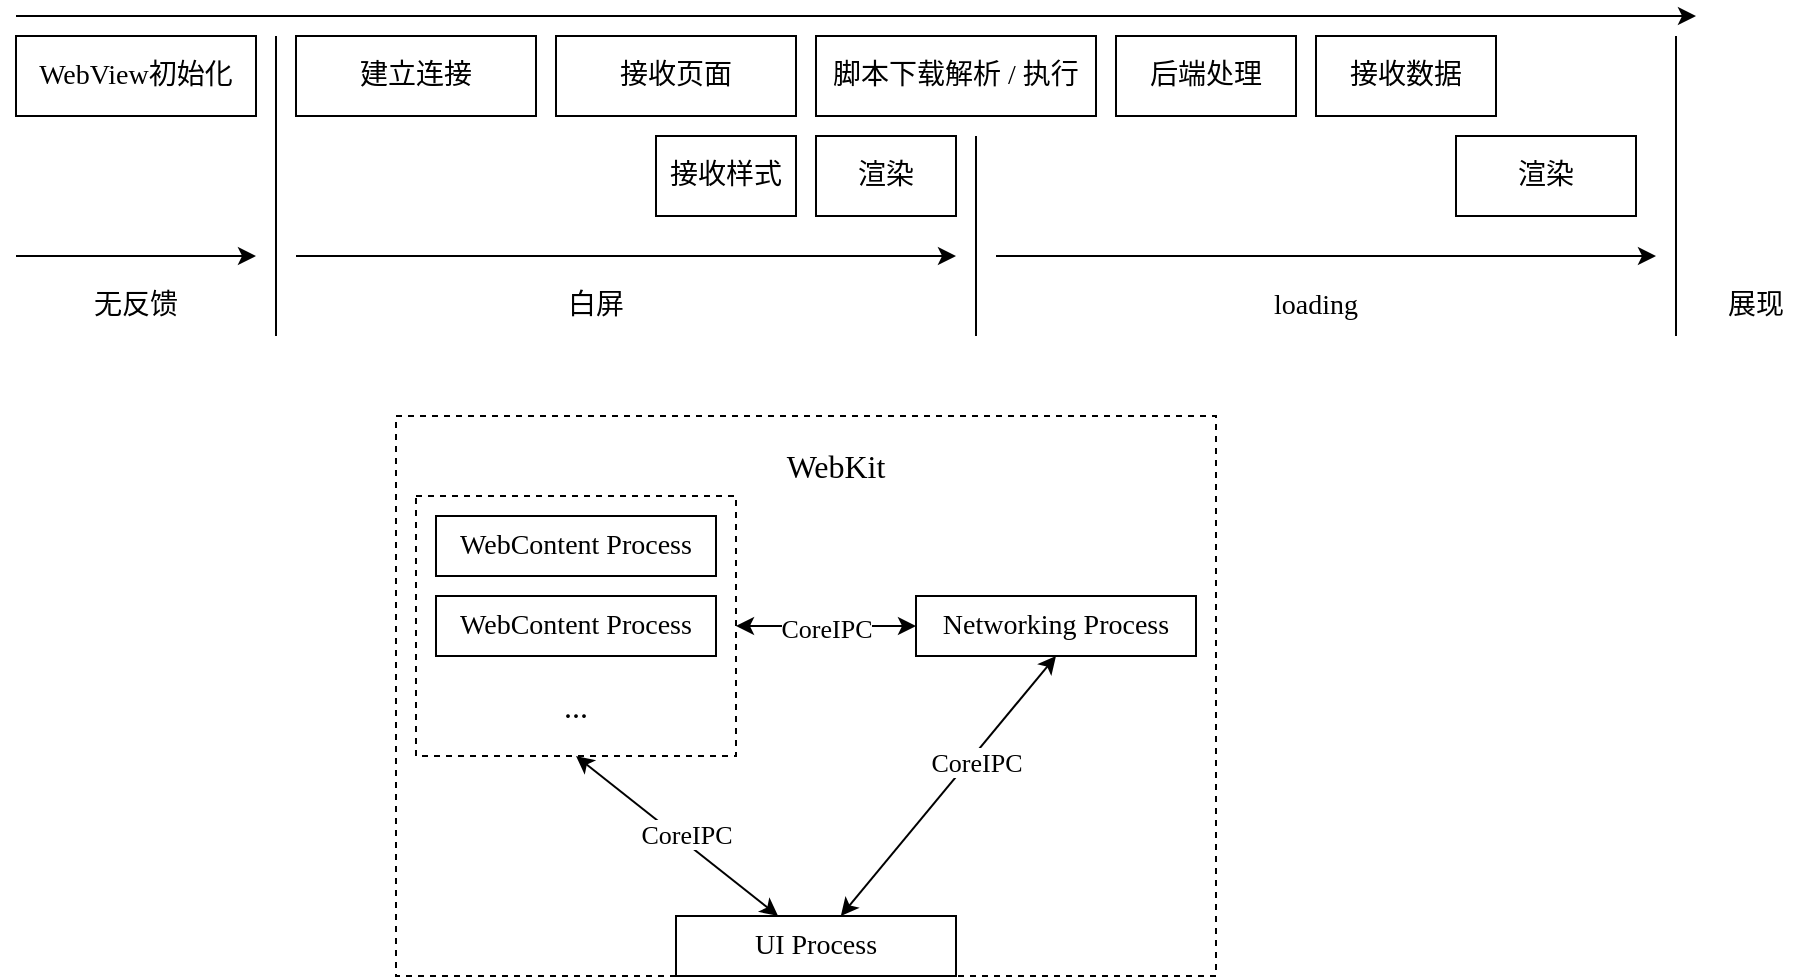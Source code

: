 <mxfile version="20.8.3" type="github">
  <diagram id="prtHgNgQTEPvFCAcTncT" name="Page-1">
    <mxGraphModel dx="707" dy="385" grid="1" gridSize="10" guides="1" tooltips="1" connect="1" arrows="1" fold="1" page="0" pageScale="1" pageWidth="827" pageHeight="1169" math="0" shadow="0">
      <root>
        <mxCell id="0" />
        <mxCell id="1" parent="0" />
        <mxCell id="BCb-Wsckc3-ovvhmENYA-1" value="" style="endArrow=classic;html=1;rounded=0;" parent="1" edge="1">
          <mxGeometry width="50" height="50" relative="1" as="geometry">
            <mxPoint x="80" y="320" as="sourcePoint" />
            <mxPoint x="920" y="320" as="targetPoint" />
          </mxGeometry>
        </mxCell>
        <mxCell id="BCb-Wsckc3-ovvhmENYA-2" value="WebView初始化" style="rounded=0;whiteSpace=wrap;html=1;fontSize=14;fontFamily=Times New Roman;" parent="1" vertex="1">
          <mxGeometry x="80" y="330" width="120" height="40" as="geometry" />
        </mxCell>
        <mxCell id="BCb-Wsckc3-ovvhmENYA-3" value="建立连接" style="rounded=0;whiteSpace=wrap;html=1;fontSize=14;fontFamily=Times New Roman;" parent="1" vertex="1">
          <mxGeometry x="220" y="330" width="120" height="40" as="geometry" />
        </mxCell>
        <mxCell id="BCb-Wsckc3-ovvhmENYA-4" value="" style="endArrow=none;html=1;rounded=0;fontFamily=Times New Roman;fontSize=14;" parent="1" edge="1">
          <mxGeometry width="50" height="50" relative="1" as="geometry">
            <mxPoint x="210" y="480" as="sourcePoint" />
            <mxPoint x="210" y="330" as="targetPoint" />
          </mxGeometry>
        </mxCell>
        <mxCell id="BCb-Wsckc3-ovvhmENYA-5" value="" style="endArrow=classic;html=1;rounded=0;fontFamily=Times New Roman;fontSize=14;" parent="1" edge="1">
          <mxGeometry width="50" height="50" relative="1" as="geometry">
            <mxPoint x="80" y="440" as="sourcePoint" />
            <mxPoint x="200" y="440" as="targetPoint" />
          </mxGeometry>
        </mxCell>
        <mxCell id="BCb-Wsckc3-ovvhmENYA-6" value="无反馈" style="text;html=1;strokeColor=none;fillColor=none;align=center;verticalAlign=middle;whiteSpace=wrap;rounded=0;fontFamily=Times New Roman;fontSize=14;" parent="1" vertex="1">
          <mxGeometry x="110" y="450" width="60" height="30" as="geometry" />
        </mxCell>
        <mxCell id="6hZXc3N0psQglXJOi1we-1" value="接收页面" style="rounded=0;whiteSpace=wrap;html=1;fontSize=14;fontFamily=Times New Roman;" vertex="1" parent="1">
          <mxGeometry x="350" y="330" width="120" height="40" as="geometry" />
        </mxCell>
        <mxCell id="6hZXc3N0psQglXJOi1we-2" value="接收样式" style="rounded=0;whiteSpace=wrap;html=1;fontSize=14;fontFamily=Times New Roman;" vertex="1" parent="1">
          <mxGeometry x="400" y="380" width="70" height="40" as="geometry" />
        </mxCell>
        <mxCell id="6hZXc3N0psQglXJOi1we-3" value="渲染" style="rounded=0;whiteSpace=wrap;html=1;fontSize=14;fontFamily=Times New Roman;" vertex="1" parent="1">
          <mxGeometry x="480" y="380" width="70" height="40" as="geometry" />
        </mxCell>
        <mxCell id="6hZXc3N0psQglXJOi1we-4" value="" style="endArrow=none;html=1;rounded=0;fontFamily=Times New Roman;fontSize=14;" edge="1" parent="1">
          <mxGeometry width="50" height="50" relative="1" as="geometry">
            <mxPoint x="560" y="480" as="sourcePoint" />
            <mxPoint x="560" y="380" as="targetPoint" />
          </mxGeometry>
        </mxCell>
        <mxCell id="6hZXc3N0psQglXJOi1we-5" value="" style="endArrow=classic;html=1;rounded=0;fontFamily=Times New Roman;fontSize=14;" edge="1" parent="1">
          <mxGeometry width="50" height="50" relative="1" as="geometry">
            <mxPoint x="220" y="440" as="sourcePoint" />
            <mxPoint x="550" y="440" as="targetPoint" />
          </mxGeometry>
        </mxCell>
        <mxCell id="6hZXc3N0psQglXJOi1we-6" value="白屏" style="text;html=1;strokeColor=none;fillColor=none;align=center;verticalAlign=middle;whiteSpace=wrap;rounded=0;fontFamily=Times New Roman;fontSize=14;" vertex="1" parent="1">
          <mxGeometry x="340" y="450" width="60" height="30" as="geometry" />
        </mxCell>
        <mxCell id="6hZXc3N0psQglXJOi1we-8" value="脚本下载解析 / 执行" style="rounded=0;whiteSpace=wrap;html=1;fontSize=14;fontFamily=Times New Roman;" vertex="1" parent="1">
          <mxGeometry x="480" y="330" width="140" height="40" as="geometry" />
        </mxCell>
        <mxCell id="6hZXc3N0psQglXJOi1we-9" value="后端处理" style="rounded=0;whiteSpace=wrap;html=1;fontSize=14;fontFamily=Times New Roman;" vertex="1" parent="1">
          <mxGeometry x="630" y="330" width="90" height="40" as="geometry" />
        </mxCell>
        <mxCell id="6hZXc3N0psQglXJOi1we-10" value="接收数据" style="rounded=0;whiteSpace=wrap;html=1;fontSize=14;fontFamily=Times New Roman;" vertex="1" parent="1">
          <mxGeometry x="730" y="330" width="90" height="40" as="geometry" />
        </mxCell>
        <mxCell id="6hZXc3N0psQglXJOi1we-11" value="渲染" style="rounded=0;whiteSpace=wrap;html=1;fontSize=14;fontFamily=Times New Roman;" vertex="1" parent="1">
          <mxGeometry x="800" y="380" width="90" height="40" as="geometry" />
        </mxCell>
        <mxCell id="6hZXc3N0psQglXJOi1we-12" value="" style="endArrow=classic;html=1;rounded=0;fontFamily=Times New Roman;fontSize=14;" edge="1" parent="1">
          <mxGeometry width="50" height="50" relative="1" as="geometry">
            <mxPoint x="570" y="440" as="sourcePoint" />
            <mxPoint x="900" y="440" as="targetPoint" />
          </mxGeometry>
        </mxCell>
        <mxCell id="6hZXc3N0psQglXJOi1we-13" value="loading" style="text;html=1;strokeColor=none;fillColor=none;align=center;verticalAlign=middle;whiteSpace=wrap;rounded=0;fontFamily=Times New Roman;fontSize=14;" vertex="1" parent="1">
          <mxGeometry x="700" y="450" width="60" height="30" as="geometry" />
        </mxCell>
        <mxCell id="6hZXc3N0psQglXJOi1we-14" value="" style="endArrow=none;html=1;rounded=0;fontFamily=Times New Roman;fontSize=14;" edge="1" parent="1">
          <mxGeometry width="50" height="50" relative="1" as="geometry">
            <mxPoint x="910" y="480" as="sourcePoint" />
            <mxPoint x="910" y="330" as="targetPoint" />
            <Array as="points" />
          </mxGeometry>
        </mxCell>
        <mxCell id="6hZXc3N0psQglXJOi1we-15" value="展现" style="text;html=1;strokeColor=none;fillColor=none;align=center;verticalAlign=middle;whiteSpace=wrap;rounded=0;fontFamily=Times New Roman;fontSize=14;" vertex="1" parent="1">
          <mxGeometry x="920" y="450" width="60" height="30" as="geometry" />
        </mxCell>
        <mxCell id="6hZXc3N0psQglXJOi1we-16" value="" style="rounded=0;whiteSpace=wrap;html=1;labelBorderColor=none;dashed=1;" vertex="1" parent="1">
          <mxGeometry x="270" y="520" width="410" height="280" as="geometry" />
        </mxCell>
        <mxCell id="6hZXc3N0psQglXJOi1we-18" value="WebKit" style="text;html=1;strokeColor=none;fillColor=none;align=center;verticalAlign=middle;whiteSpace=wrap;rounded=0;fontFamily=Times New Roman;fontSize=16;" vertex="1" parent="1">
          <mxGeometry x="460" y="530" width="60" height="30" as="geometry" />
        </mxCell>
        <mxCell id="6hZXc3N0psQglXJOi1we-19" value="" style="rounded=0;whiteSpace=wrap;html=1;labelBorderColor=none;dashed=1;" vertex="1" parent="1">
          <mxGeometry x="280" y="560" width="160" height="130" as="geometry" />
        </mxCell>
        <mxCell id="6hZXc3N0psQglXJOi1we-22" value="WebContent Process" style="rounded=0;whiteSpace=wrap;html=1;labelBorderColor=none;fontSize=14;fontFamily=Times New Roman;" vertex="1" parent="1">
          <mxGeometry x="290" y="570" width="140" height="30" as="geometry" />
        </mxCell>
        <mxCell id="6hZXc3N0psQglXJOi1we-24" value="WebContent Process" style="rounded=0;whiteSpace=wrap;html=1;labelBorderColor=none;fontSize=14;fontFamily=Times New Roman;" vertex="1" parent="1">
          <mxGeometry x="290" y="610" width="140" height="30" as="geometry" />
        </mxCell>
        <mxCell id="6hZXc3N0psQglXJOi1we-26" value="..." style="text;html=1;strokeColor=none;fillColor=none;align=center;verticalAlign=middle;whiteSpace=wrap;rounded=0;labelBorderColor=none;fontFamily=Times New Roman;fontSize=16;" vertex="1" parent="1">
          <mxGeometry x="330" y="650" width="60" height="30" as="geometry" />
        </mxCell>
        <mxCell id="6hZXc3N0psQglXJOi1we-35" value="&lt;font style=&quot;font-size: 13px;&quot;&gt;CoreIPC&lt;/font&gt;" style="edgeStyle=none;rounded=0;orthogonalLoop=1;jettySize=auto;html=1;entryX=1;entryY=0.5;entryDx=0;entryDy=0;fontFamily=Times New Roman;fontSize=16;startArrow=classic;startFill=1;" edge="1" parent="1" source="6hZXc3N0psQglXJOi1we-28" target="6hZXc3N0psQglXJOi1we-19">
          <mxGeometry x="0.004" relative="1" as="geometry">
            <mxPoint as="offset" />
          </mxGeometry>
        </mxCell>
        <mxCell id="6hZXc3N0psQglXJOi1we-28" value="Networking Process" style="rounded=0;whiteSpace=wrap;html=1;labelBorderColor=none;fontSize=14;fontFamily=Times New Roman;" vertex="1" parent="1">
          <mxGeometry x="530" y="610" width="140" height="30" as="geometry" />
        </mxCell>
        <mxCell id="6hZXc3N0psQglXJOi1we-30" style="rounded=0;orthogonalLoop=1;jettySize=auto;html=1;entryX=0.5;entryY=1;entryDx=0;entryDy=0;fontFamily=Times New Roman;fontSize=16;startArrow=classic;startFill=1;" edge="1" parent="1" source="6hZXc3N0psQglXJOi1we-27" target="6hZXc3N0psQglXJOi1we-28">
          <mxGeometry relative="1" as="geometry" />
        </mxCell>
        <mxCell id="6hZXc3N0psQglXJOi1we-31" value="CoreIPC" style="edgeLabel;html=1;align=center;verticalAlign=middle;resizable=0;points=[];fontSize=13;fontFamily=Times New Roman;" vertex="1" connectable="0" parent="6hZXc3N0psQglXJOi1we-30">
          <mxGeometry x="0.213" y="-2" relative="1" as="geometry">
            <mxPoint as="offset" />
          </mxGeometry>
        </mxCell>
        <mxCell id="6hZXc3N0psQglXJOi1we-34" style="edgeStyle=none;rounded=0;orthogonalLoop=1;jettySize=auto;html=1;entryX=0.5;entryY=1;entryDx=0;entryDy=0;fontFamily=Times New Roman;fontSize=16;startArrow=classic;startFill=1;" edge="1" parent="1" source="6hZXc3N0psQglXJOi1we-27" target="6hZXc3N0psQglXJOi1we-19">
          <mxGeometry relative="1" as="geometry" />
        </mxCell>
        <mxCell id="6hZXc3N0psQglXJOi1we-36" value="CoreIPC" style="edgeLabel;html=1;align=center;verticalAlign=middle;resizable=0;points=[];fontSize=13;fontFamily=Times New Roman;" vertex="1" connectable="0" parent="6hZXc3N0psQglXJOi1we-34">
          <mxGeometry x="-0.041" y="-3" relative="1" as="geometry">
            <mxPoint as="offset" />
          </mxGeometry>
        </mxCell>
        <mxCell id="6hZXc3N0psQglXJOi1we-27" value="UI Process" style="rounded=0;whiteSpace=wrap;html=1;labelBorderColor=none;fontSize=14;fontFamily=Times New Roman;" vertex="1" parent="1">
          <mxGeometry x="410" y="770" width="140" height="30" as="geometry" />
        </mxCell>
      </root>
    </mxGraphModel>
  </diagram>
</mxfile>

